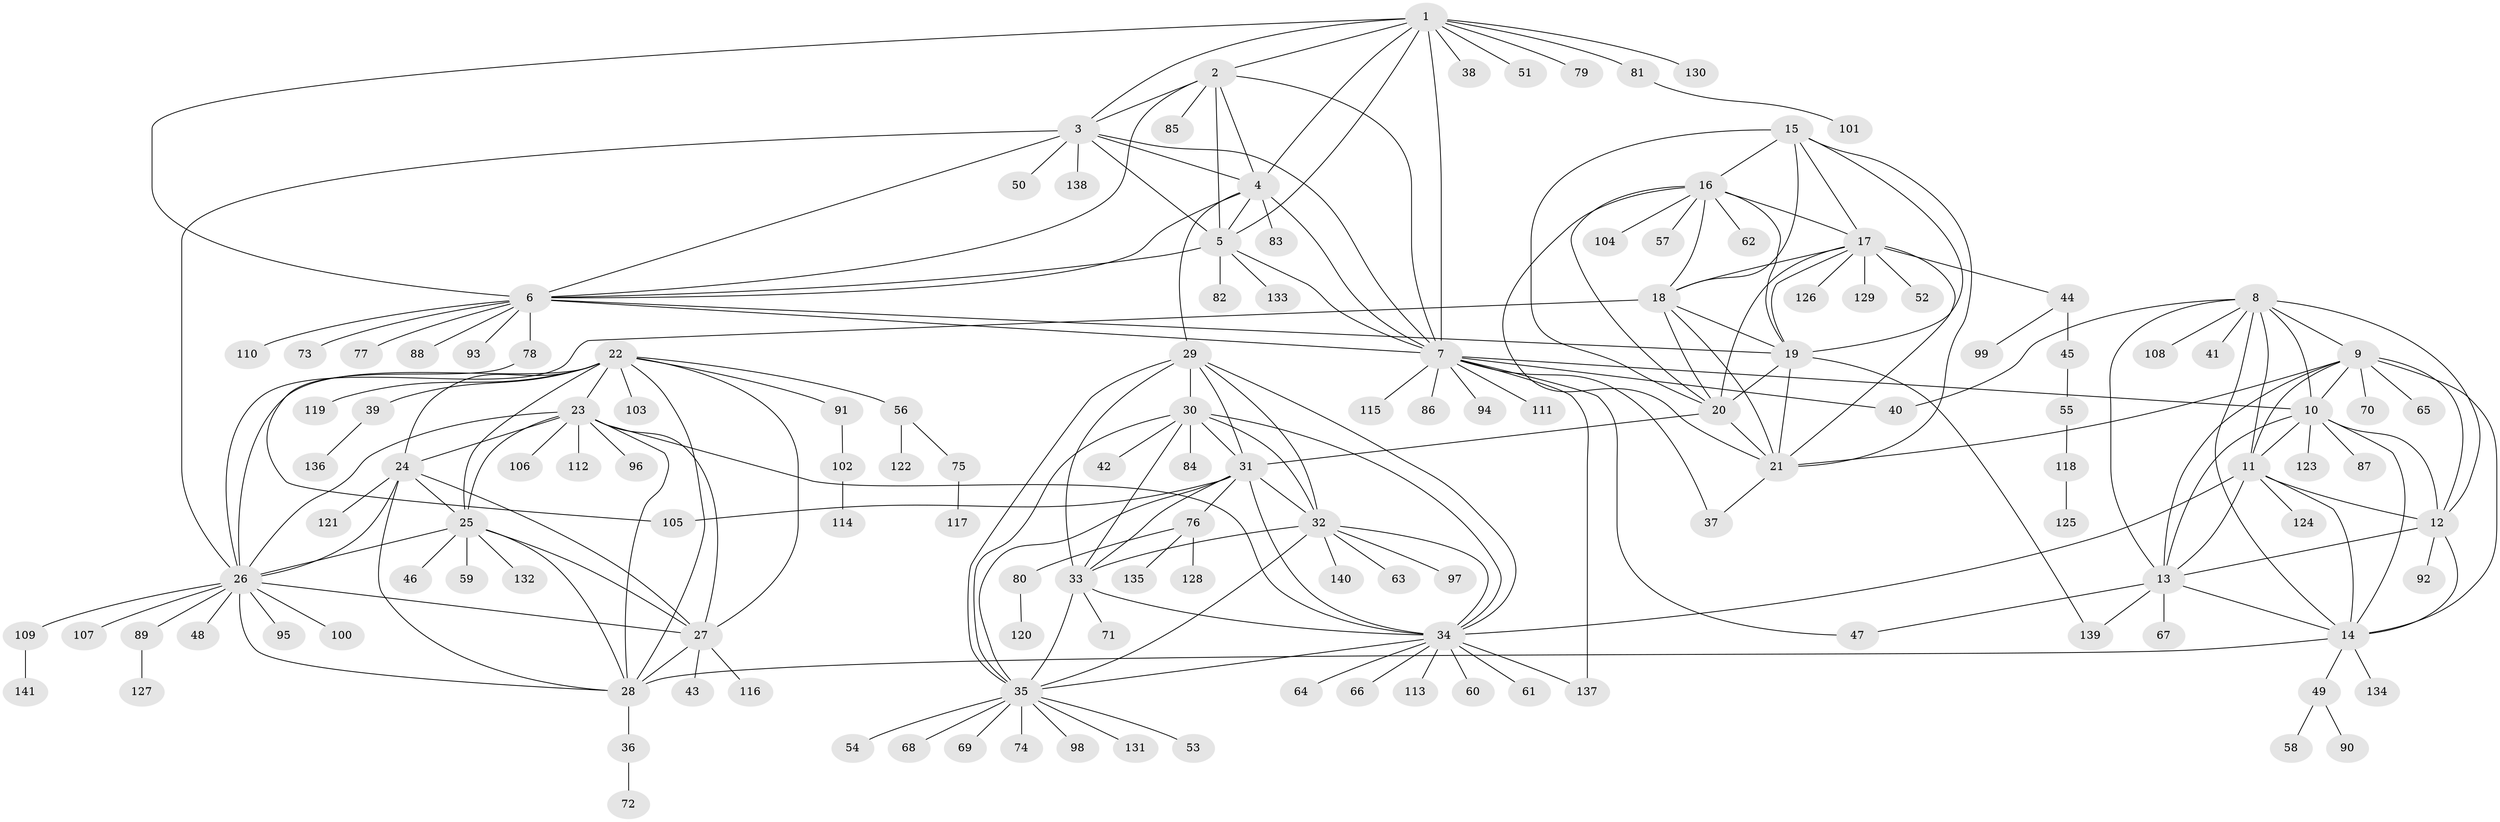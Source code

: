 // Generated by graph-tools (version 1.1) at 2025/11/02/27/25 16:11:35]
// undirected, 141 vertices, 227 edges
graph export_dot {
graph [start="1"]
  node [color=gray90,style=filled];
  1;
  2;
  3;
  4;
  5;
  6;
  7;
  8;
  9;
  10;
  11;
  12;
  13;
  14;
  15;
  16;
  17;
  18;
  19;
  20;
  21;
  22;
  23;
  24;
  25;
  26;
  27;
  28;
  29;
  30;
  31;
  32;
  33;
  34;
  35;
  36;
  37;
  38;
  39;
  40;
  41;
  42;
  43;
  44;
  45;
  46;
  47;
  48;
  49;
  50;
  51;
  52;
  53;
  54;
  55;
  56;
  57;
  58;
  59;
  60;
  61;
  62;
  63;
  64;
  65;
  66;
  67;
  68;
  69;
  70;
  71;
  72;
  73;
  74;
  75;
  76;
  77;
  78;
  79;
  80;
  81;
  82;
  83;
  84;
  85;
  86;
  87;
  88;
  89;
  90;
  91;
  92;
  93;
  94;
  95;
  96;
  97;
  98;
  99;
  100;
  101;
  102;
  103;
  104;
  105;
  106;
  107;
  108;
  109;
  110;
  111;
  112;
  113;
  114;
  115;
  116;
  117;
  118;
  119;
  120;
  121;
  122;
  123;
  124;
  125;
  126;
  127;
  128;
  129;
  130;
  131;
  132;
  133;
  134;
  135;
  136;
  137;
  138;
  139;
  140;
  141;
  1 -- 2;
  1 -- 3;
  1 -- 4;
  1 -- 5;
  1 -- 6;
  1 -- 7;
  1 -- 38;
  1 -- 51;
  1 -- 79;
  1 -- 81;
  1 -- 130;
  2 -- 3;
  2 -- 4;
  2 -- 5;
  2 -- 6;
  2 -- 7;
  2 -- 85;
  3 -- 4;
  3 -- 5;
  3 -- 6;
  3 -- 7;
  3 -- 26;
  3 -- 50;
  3 -- 138;
  4 -- 5;
  4 -- 6;
  4 -- 7;
  4 -- 29;
  4 -- 83;
  5 -- 6;
  5 -- 7;
  5 -- 82;
  5 -- 133;
  6 -- 7;
  6 -- 19;
  6 -- 73;
  6 -- 77;
  6 -- 78;
  6 -- 88;
  6 -- 93;
  6 -- 110;
  7 -- 10;
  7 -- 37;
  7 -- 40;
  7 -- 47;
  7 -- 86;
  7 -- 94;
  7 -- 111;
  7 -- 115;
  7 -- 137;
  8 -- 9;
  8 -- 10;
  8 -- 11;
  8 -- 12;
  8 -- 13;
  8 -- 14;
  8 -- 40;
  8 -- 41;
  8 -- 108;
  9 -- 10;
  9 -- 11;
  9 -- 12;
  9 -- 13;
  9 -- 14;
  9 -- 21;
  9 -- 65;
  9 -- 70;
  10 -- 11;
  10 -- 12;
  10 -- 13;
  10 -- 14;
  10 -- 87;
  10 -- 123;
  11 -- 12;
  11 -- 13;
  11 -- 14;
  11 -- 34;
  11 -- 124;
  12 -- 13;
  12 -- 14;
  12 -- 92;
  13 -- 14;
  13 -- 47;
  13 -- 67;
  13 -- 139;
  14 -- 28;
  14 -- 49;
  14 -- 134;
  15 -- 16;
  15 -- 17;
  15 -- 18;
  15 -- 19;
  15 -- 20;
  15 -- 21;
  16 -- 17;
  16 -- 18;
  16 -- 19;
  16 -- 20;
  16 -- 21;
  16 -- 57;
  16 -- 62;
  16 -- 104;
  17 -- 18;
  17 -- 19;
  17 -- 20;
  17 -- 21;
  17 -- 44;
  17 -- 52;
  17 -- 126;
  17 -- 129;
  18 -- 19;
  18 -- 20;
  18 -- 21;
  18 -- 26;
  19 -- 20;
  19 -- 21;
  19 -- 139;
  20 -- 21;
  20 -- 31;
  21 -- 37;
  22 -- 23;
  22 -- 24;
  22 -- 25;
  22 -- 26;
  22 -- 27;
  22 -- 28;
  22 -- 39;
  22 -- 56;
  22 -- 91;
  22 -- 103;
  22 -- 119;
  23 -- 24;
  23 -- 25;
  23 -- 26;
  23 -- 27;
  23 -- 28;
  23 -- 34;
  23 -- 96;
  23 -- 106;
  23 -- 112;
  24 -- 25;
  24 -- 26;
  24 -- 27;
  24 -- 28;
  24 -- 121;
  25 -- 26;
  25 -- 27;
  25 -- 28;
  25 -- 46;
  25 -- 59;
  25 -- 132;
  26 -- 27;
  26 -- 28;
  26 -- 48;
  26 -- 89;
  26 -- 95;
  26 -- 100;
  26 -- 107;
  26 -- 109;
  27 -- 28;
  27 -- 43;
  27 -- 116;
  28 -- 36;
  29 -- 30;
  29 -- 31;
  29 -- 32;
  29 -- 33;
  29 -- 34;
  29 -- 35;
  30 -- 31;
  30 -- 32;
  30 -- 33;
  30 -- 34;
  30 -- 35;
  30 -- 42;
  30 -- 84;
  31 -- 32;
  31 -- 33;
  31 -- 34;
  31 -- 35;
  31 -- 76;
  31 -- 105;
  32 -- 33;
  32 -- 34;
  32 -- 35;
  32 -- 63;
  32 -- 97;
  32 -- 140;
  33 -- 34;
  33 -- 35;
  33 -- 71;
  34 -- 35;
  34 -- 60;
  34 -- 61;
  34 -- 64;
  34 -- 66;
  34 -- 113;
  34 -- 137;
  35 -- 53;
  35 -- 54;
  35 -- 68;
  35 -- 69;
  35 -- 74;
  35 -- 98;
  35 -- 131;
  36 -- 72;
  39 -- 136;
  44 -- 45;
  44 -- 99;
  45 -- 55;
  49 -- 58;
  49 -- 90;
  55 -- 118;
  56 -- 75;
  56 -- 122;
  75 -- 117;
  76 -- 80;
  76 -- 128;
  76 -- 135;
  78 -- 105;
  80 -- 120;
  81 -- 101;
  89 -- 127;
  91 -- 102;
  102 -- 114;
  109 -- 141;
  118 -- 125;
}
